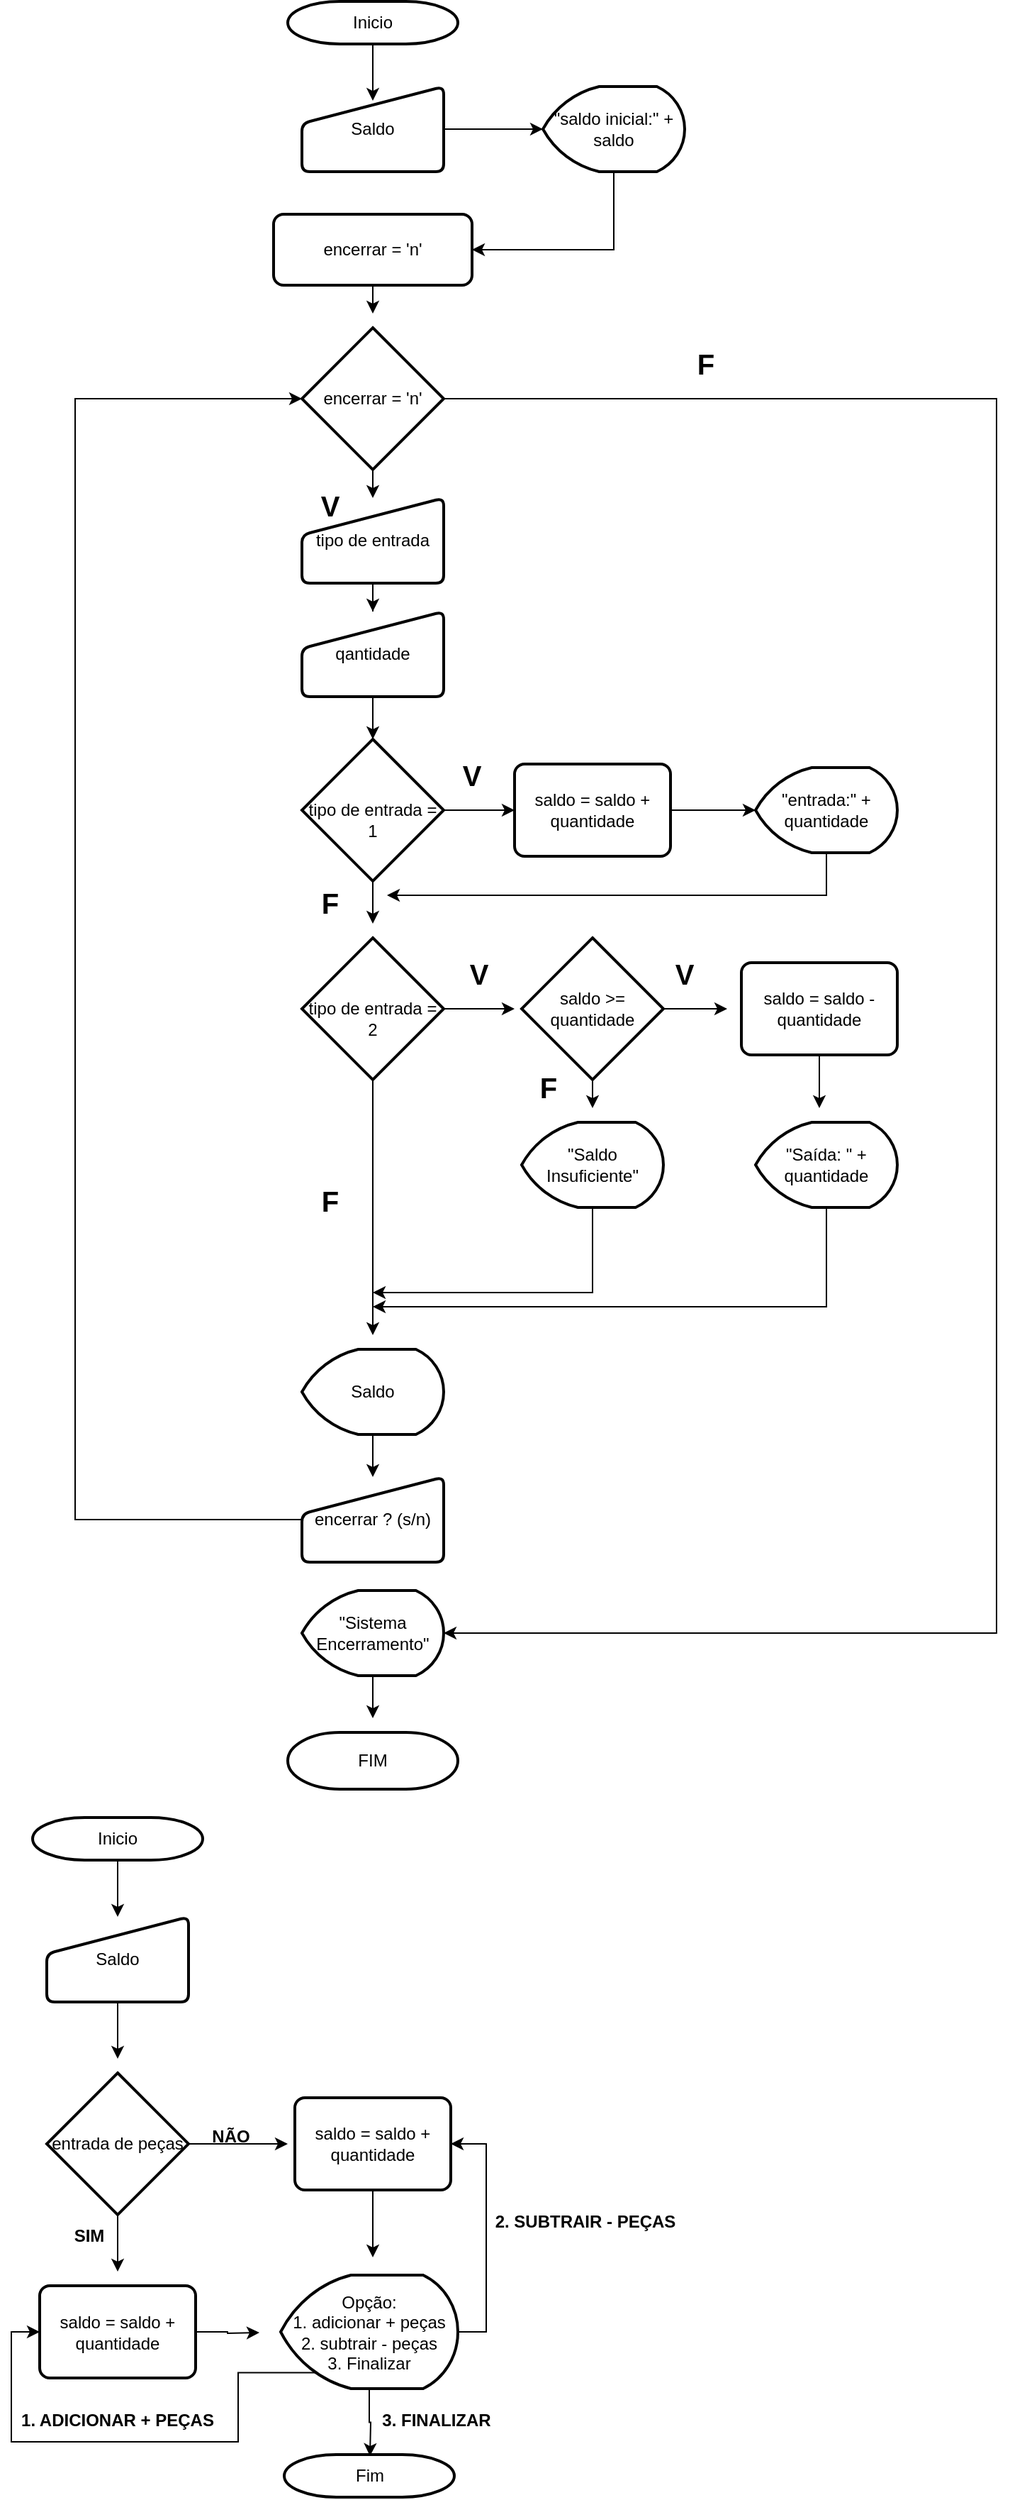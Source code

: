 <mxfile version="21.0.6" type="github">
  <diagram name="Página-1" id="WUZBNZjyS-Li2RwmIFBN">
    <mxGraphModel dx="1434" dy="730" grid="1" gridSize="10" guides="1" tooltips="1" connect="1" arrows="1" fold="1" page="1" pageScale="1" pageWidth="827" pageHeight="1169" math="0" shadow="0">
      <root>
        <mxCell id="0" />
        <mxCell id="1" parent="0" />
        <mxCell id="5WnhRsqnPIhOjYexiLJV-37" style="edgeStyle=orthogonalEdgeStyle;rounded=0;orthogonalLoop=1;jettySize=auto;html=1;entryX=0.5;entryY=0.167;entryDx=0;entryDy=0;entryPerimeter=0;" parent="1" source="5WnhRsqnPIhOjYexiLJV-2" target="5WnhRsqnPIhOjYexiLJV-3" edge="1">
          <mxGeometry relative="1" as="geometry" />
        </mxCell>
        <mxCell id="5WnhRsqnPIhOjYexiLJV-2" value="&lt;font style=&quot;vertical-align: inherit;&quot;&gt;&lt;font style=&quot;vertical-align: inherit;&quot;&gt;Inicio&lt;/font&gt;&lt;/font&gt;" style="strokeWidth=2;html=1;shape=mxgraph.flowchart.terminator;whiteSpace=wrap;" parent="1" vertex="1">
          <mxGeometry x="260" y="10" width="120" height="30" as="geometry" />
        </mxCell>
        <mxCell id="5WnhRsqnPIhOjYexiLJV-25" style="edgeStyle=orthogonalEdgeStyle;rounded=0;orthogonalLoop=1;jettySize=auto;html=1;exitX=1;exitY=0.5;exitDx=0;exitDy=0;entryX=0;entryY=0.5;entryDx=0;entryDy=0;entryPerimeter=0;" parent="1" source="5WnhRsqnPIhOjYexiLJV-3" target="5WnhRsqnPIhOjYexiLJV-6" edge="1">
          <mxGeometry relative="1" as="geometry">
            <mxPoint x="430" y="140" as="targetPoint" />
          </mxGeometry>
        </mxCell>
        <mxCell id="5WnhRsqnPIhOjYexiLJV-3" value="&lt;font style=&quot;vertical-align: inherit;&quot;&gt;&lt;font style=&quot;vertical-align: inherit;&quot;&gt;Saldo&lt;/font&gt;&lt;/font&gt;" style="html=1;strokeWidth=2;shape=manualInput;whiteSpace=wrap;rounded=1;size=26;arcSize=11;" parent="1" vertex="1">
          <mxGeometry x="270" y="70" width="100" height="60" as="geometry" />
        </mxCell>
        <mxCell id="5WnhRsqnPIhOjYexiLJV-26" style="edgeStyle=orthogonalEdgeStyle;rounded=0;orthogonalLoop=1;jettySize=auto;html=1;exitX=0.5;exitY=1;exitDx=0;exitDy=0;exitPerimeter=0;entryX=1;entryY=0.5;entryDx=0;entryDy=0;" parent="1" source="5WnhRsqnPIhOjYexiLJV-6" target="5WnhRsqnPIhOjYexiLJV-7" edge="1">
          <mxGeometry relative="1" as="geometry" />
        </mxCell>
        <mxCell id="5WnhRsqnPIhOjYexiLJV-6" value="&lt;font style=&quot;vertical-align: inherit;&quot;&gt;&lt;font style=&quot;vertical-align: inherit;&quot;&gt;&quot;saldo inicial:&quot; + saldo&lt;/font&gt;&lt;/font&gt;" style="strokeWidth=2;html=1;shape=mxgraph.flowchart.display;whiteSpace=wrap;" parent="1" vertex="1">
          <mxGeometry x="440" y="70" width="100" height="60" as="geometry" />
        </mxCell>
        <mxCell id="5WnhRsqnPIhOjYexiLJV-38" style="edgeStyle=orthogonalEdgeStyle;rounded=0;orthogonalLoop=1;jettySize=auto;html=1;exitX=0.5;exitY=1;exitDx=0;exitDy=0;" parent="1" source="5WnhRsqnPIhOjYexiLJV-7" edge="1">
          <mxGeometry relative="1" as="geometry">
            <mxPoint x="320" y="230" as="targetPoint" />
          </mxGeometry>
        </mxCell>
        <mxCell id="5WnhRsqnPIhOjYexiLJV-7" value="&lt;font style=&quot;vertical-align: inherit;&quot;&gt;&lt;font style=&quot;vertical-align: inherit;&quot;&gt;&lt;font style=&quot;vertical-align: inherit;&quot;&gt;&lt;font style=&quot;vertical-align: inherit;&quot;&gt;&lt;font style=&quot;vertical-align: inherit;&quot;&gt;&lt;font style=&quot;vertical-align: inherit;&quot;&gt;encerrar = &#39;n&#39;&lt;/font&gt;&lt;/font&gt;&lt;/font&gt;&lt;/font&gt;&lt;/font&gt;&lt;/font&gt;" style="rounded=1;whiteSpace=wrap;html=1;absoluteArcSize=1;arcSize=14;strokeWidth=2;" parent="1" vertex="1">
          <mxGeometry x="250" y="160" width="140" height="50" as="geometry" />
        </mxCell>
        <mxCell id="5WnhRsqnPIhOjYexiLJV-28" style="edgeStyle=orthogonalEdgeStyle;rounded=0;orthogonalLoop=1;jettySize=auto;html=1;exitX=0.5;exitY=1;exitDx=0;exitDy=0;exitPerimeter=0;entryX=0.5;entryY=0;entryDx=0;entryDy=0;" parent="1" source="5WnhRsqnPIhOjYexiLJV-8" target="5WnhRsqnPIhOjYexiLJV-10" edge="1">
          <mxGeometry relative="1" as="geometry" />
        </mxCell>
        <mxCell id="Y6IGtY3ygDkIOjYhv0Tw-9" style="edgeStyle=orthogonalEdgeStyle;rounded=0;orthogonalLoop=1;jettySize=auto;html=1;exitX=1;exitY=0.5;exitDx=0;exitDy=0;exitPerimeter=0;entryX=1;entryY=0.5;entryDx=0;entryDy=0;entryPerimeter=0;" parent="1" source="5WnhRsqnPIhOjYexiLJV-8" target="5WnhRsqnPIhOjYexiLJV-20" edge="1">
          <mxGeometry relative="1" as="geometry">
            <Array as="points">
              <mxPoint x="760" y="290" />
              <mxPoint x="760" y="1160" />
            </Array>
          </mxGeometry>
        </mxCell>
        <mxCell id="5WnhRsqnPIhOjYexiLJV-8" value="&lt;font style=&quot;vertical-align: inherit;&quot;&gt;&lt;font style=&quot;vertical-align: inherit;&quot;&gt;&lt;font style=&quot;vertical-align: inherit;&quot;&gt;&lt;font style=&quot;vertical-align: inherit;&quot;&gt;encerrar = &#39;n&#39;&lt;/font&gt;&lt;/font&gt;&lt;/font&gt;&lt;/font&gt;" style="strokeWidth=2;html=1;shape=mxgraph.flowchart.decision;whiteSpace=wrap;" parent="1" vertex="1">
          <mxGeometry x="270" y="240" width="100" height="100" as="geometry" />
        </mxCell>
        <mxCell id="5WnhRsqnPIhOjYexiLJV-31" style="edgeStyle=orthogonalEdgeStyle;rounded=0;orthogonalLoop=1;jettySize=auto;html=1;exitX=0.5;exitY=1;exitDx=0;exitDy=0;entryX=0.5;entryY=0;entryDx=0;entryDy=0;entryPerimeter=0;" parent="1" source="5WnhRsqnPIhOjYexiLJV-9" target="5WnhRsqnPIhOjYexiLJV-12" edge="1">
          <mxGeometry relative="1" as="geometry" />
        </mxCell>
        <mxCell id="5WnhRsqnPIhOjYexiLJV-9" value="&lt;font style=&quot;vertical-align: inherit;&quot;&gt;&lt;font style=&quot;vertical-align: inherit;&quot;&gt;qantidade&lt;/font&gt;&lt;/font&gt;" style="html=1;strokeWidth=2;shape=manualInput;whiteSpace=wrap;rounded=1;size=26;arcSize=11;" parent="1" vertex="1">
          <mxGeometry x="270" y="440" width="100" height="60" as="geometry" />
        </mxCell>
        <mxCell id="5WnhRsqnPIhOjYexiLJV-35" style="edgeStyle=orthogonalEdgeStyle;rounded=0;orthogonalLoop=1;jettySize=auto;html=1;exitX=0.5;exitY=1;exitDx=0;exitDy=0;" parent="1" source="5WnhRsqnPIhOjYexiLJV-10" target="5WnhRsqnPIhOjYexiLJV-9" edge="1">
          <mxGeometry relative="1" as="geometry" />
        </mxCell>
        <mxCell id="5WnhRsqnPIhOjYexiLJV-10" value="&lt;font style=&quot;vertical-align: inherit;&quot;&gt;&lt;font style=&quot;vertical-align: inherit;&quot;&gt;tipo de entrada&lt;/font&gt;&lt;/font&gt;" style="html=1;strokeWidth=2;shape=manualInput;whiteSpace=wrap;rounded=1;size=26;arcSize=11;" parent="1" vertex="1">
          <mxGeometry x="270" y="360" width="100" height="60" as="geometry" />
        </mxCell>
        <mxCell id="5WnhRsqnPIhOjYexiLJV-32" style="edgeStyle=orthogonalEdgeStyle;rounded=0;orthogonalLoop=1;jettySize=auto;html=1;entryX=0;entryY=0.5;entryDx=0;entryDy=0;" parent="1" source="5WnhRsqnPIhOjYexiLJV-12" target="5WnhRsqnPIhOjYexiLJV-14" edge="1">
          <mxGeometry relative="1" as="geometry" />
        </mxCell>
        <mxCell id="5WnhRsqnPIhOjYexiLJV-41" style="edgeStyle=orthogonalEdgeStyle;rounded=0;orthogonalLoop=1;jettySize=auto;html=1;exitX=0.5;exitY=1;exitDx=0;exitDy=0;exitPerimeter=0;" parent="1" source="5WnhRsqnPIhOjYexiLJV-12" edge="1">
          <mxGeometry relative="1" as="geometry">
            <mxPoint x="320" y="660" as="targetPoint" />
          </mxGeometry>
        </mxCell>
        <mxCell id="5WnhRsqnPIhOjYexiLJV-12" value="&lt;font style=&quot;vertical-align: inherit;&quot;&gt;&lt;font style=&quot;vertical-align: inherit;&quot;&gt;&lt;font style=&quot;vertical-align: inherit;&quot;&gt;&lt;font style=&quot;vertical-align: inherit;&quot;&gt;&lt;font style=&quot;vertical-align: inherit;&quot;&gt;&lt;font style=&quot;vertical-align: inherit;&quot;&gt;&lt;br&gt;tipo de entrada = 1&lt;/font&gt;&lt;/font&gt;&lt;/font&gt;&lt;/font&gt;&lt;/font&gt;&lt;/font&gt;" style="strokeWidth=2;html=1;shape=mxgraph.flowchart.decision;whiteSpace=wrap;" parent="1" vertex="1">
          <mxGeometry x="270" y="530" width="100" height="100" as="geometry" />
        </mxCell>
        <mxCell id="5WnhRsqnPIhOjYexiLJV-46" style="edgeStyle=orthogonalEdgeStyle;rounded=0;orthogonalLoop=1;jettySize=auto;html=1;" parent="1" source="5WnhRsqnPIhOjYexiLJV-13" edge="1">
          <mxGeometry relative="1" as="geometry">
            <mxPoint x="330" y="640" as="targetPoint" />
            <Array as="points">
              <mxPoint x="640" y="640" />
            </Array>
          </mxGeometry>
        </mxCell>
        <mxCell id="5WnhRsqnPIhOjYexiLJV-13" value="&lt;font style=&quot;vertical-align: inherit;&quot;&gt;&lt;font style=&quot;vertical-align: inherit;&quot;&gt;&quot;entrada:&quot; + quantidade&lt;/font&gt;&lt;/font&gt;" style="strokeWidth=2;html=1;shape=mxgraph.flowchart.display;whiteSpace=wrap;" parent="1" vertex="1">
          <mxGeometry x="590" y="550" width="100" height="60" as="geometry" />
        </mxCell>
        <mxCell id="5WnhRsqnPIhOjYexiLJV-33" style="edgeStyle=orthogonalEdgeStyle;rounded=0;orthogonalLoop=1;jettySize=auto;html=1;entryX=0;entryY=0.5;entryDx=0;entryDy=0;entryPerimeter=0;" parent="1" source="5WnhRsqnPIhOjYexiLJV-14" target="5WnhRsqnPIhOjYexiLJV-13" edge="1">
          <mxGeometry relative="1" as="geometry" />
        </mxCell>
        <mxCell id="5WnhRsqnPIhOjYexiLJV-14" value="&lt;font style=&quot;vertical-align: inherit;&quot;&gt;&lt;font style=&quot;vertical-align: inherit;&quot;&gt;saldo = saldo + quantidade&lt;/font&gt;&lt;/font&gt;" style="rounded=1;whiteSpace=wrap;html=1;absoluteArcSize=1;arcSize=14;strokeWidth=2;" parent="1" vertex="1">
          <mxGeometry x="420" y="547.5" width="110" height="65" as="geometry" />
        </mxCell>
        <mxCell id="5WnhRsqnPIhOjYexiLJV-44" style="edgeStyle=orthogonalEdgeStyle;rounded=0;orthogonalLoop=1;jettySize=auto;html=1;exitX=1;exitY=0.5;exitDx=0;exitDy=0;exitPerimeter=0;" parent="1" source="5WnhRsqnPIhOjYexiLJV-15" edge="1">
          <mxGeometry relative="1" as="geometry">
            <mxPoint x="570" y="720" as="targetPoint" />
          </mxGeometry>
        </mxCell>
        <mxCell id="Y6IGtY3ygDkIOjYhv0Tw-1" style="edgeStyle=orthogonalEdgeStyle;rounded=0;orthogonalLoop=1;jettySize=auto;html=1;exitX=0.5;exitY=1;exitDx=0;exitDy=0;exitPerimeter=0;" parent="1" source="5WnhRsqnPIhOjYexiLJV-15" edge="1">
          <mxGeometry relative="1" as="geometry">
            <mxPoint x="475" y="790" as="targetPoint" />
          </mxGeometry>
        </mxCell>
        <mxCell id="5WnhRsqnPIhOjYexiLJV-15" value="&lt;font style=&quot;vertical-align: inherit;&quot;&gt;&lt;font style=&quot;vertical-align: inherit;&quot;&gt;saldo &amp;gt;= quantidade&lt;/font&gt;&lt;/font&gt;" style="strokeWidth=2;html=1;shape=mxgraph.flowchart.decision;whiteSpace=wrap;" parent="1" vertex="1">
          <mxGeometry x="425" y="670" width="100" height="100" as="geometry" />
        </mxCell>
        <mxCell id="5WnhRsqnPIhOjYexiLJV-43" style="edgeStyle=orthogonalEdgeStyle;rounded=0;orthogonalLoop=1;jettySize=auto;html=1;" parent="1" source="5WnhRsqnPIhOjYexiLJV-16" edge="1">
          <mxGeometry relative="1" as="geometry">
            <mxPoint x="420" y="720" as="targetPoint" />
          </mxGeometry>
        </mxCell>
        <mxCell id="Y6IGtY3ygDkIOjYhv0Tw-3" style="edgeStyle=orthogonalEdgeStyle;rounded=0;orthogonalLoop=1;jettySize=auto;html=1;exitX=0.5;exitY=1;exitDx=0;exitDy=0;exitPerimeter=0;" parent="1" source="5WnhRsqnPIhOjYexiLJV-16" edge="1">
          <mxGeometry relative="1" as="geometry">
            <mxPoint x="320" y="950" as="targetPoint" />
          </mxGeometry>
        </mxCell>
        <mxCell id="5WnhRsqnPIhOjYexiLJV-16" value="&lt;font style=&quot;vertical-align: inherit;&quot;&gt;&lt;font style=&quot;vertical-align: inherit;&quot;&gt;&lt;font style=&quot;vertical-align: inherit;&quot;&gt;&lt;font style=&quot;vertical-align: inherit;&quot;&gt;&lt;font style=&quot;vertical-align: inherit;&quot;&gt;&lt;font style=&quot;vertical-align: inherit;&quot;&gt;&lt;br&gt;tipo de entrada = &lt;br&gt;2&lt;/font&gt;&lt;/font&gt;&lt;/font&gt;&lt;/font&gt;&lt;/font&gt;&lt;/font&gt;" style="strokeWidth=2;html=1;shape=mxgraph.flowchart.decision;whiteSpace=wrap;" parent="1" vertex="1">
          <mxGeometry x="270" y="670" width="100" height="100" as="geometry" />
        </mxCell>
        <mxCell id="Y6IGtY3ygDkIOjYhv0Tw-2" style="edgeStyle=orthogonalEdgeStyle;rounded=0;orthogonalLoop=1;jettySize=auto;html=1;exitX=0.5;exitY=1;exitDx=0;exitDy=0;" parent="1" source="5WnhRsqnPIhOjYexiLJV-17" edge="1">
          <mxGeometry relative="1" as="geometry">
            <mxPoint x="635" y="790" as="targetPoint" />
          </mxGeometry>
        </mxCell>
        <mxCell id="5WnhRsqnPIhOjYexiLJV-17" value="&lt;font style=&quot;vertical-align: inherit;&quot;&gt;&lt;font style=&quot;vertical-align: inherit;&quot;&gt;saldo = saldo - quantidade&lt;/font&gt;&lt;/font&gt;" style="rounded=1;whiteSpace=wrap;html=1;absoluteArcSize=1;arcSize=14;strokeWidth=2;" parent="1" vertex="1">
          <mxGeometry x="580" y="687.5" width="110" height="65" as="geometry" />
        </mxCell>
        <mxCell id="Y6IGtY3ygDkIOjYhv0Tw-5" style="edgeStyle=orthogonalEdgeStyle;rounded=0;orthogonalLoop=1;jettySize=auto;html=1;" parent="1" source="5WnhRsqnPIhOjYexiLJV-18" edge="1">
          <mxGeometry relative="1" as="geometry">
            <mxPoint x="320" y="930" as="targetPoint" />
            <Array as="points">
              <mxPoint x="640" y="930" />
              <mxPoint x="330" y="930" />
            </Array>
          </mxGeometry>
        </mxCell>
        <mxCell id="5WnhRsqnPIhOjYexiLJV-18" value="&lt;font style=&quot;vertical-align: inherit;&quot;&gt;&lt;font style=&quot;vertical-align: inherit;&quot;&gt;&quot;Saída: &quot; + quantidade&lt;/font&gt;&lt;/font&gt;" style="strokeWidth=2;html=1;shape=mxgraph.flowchart.display;whiteSpace=wrap;" parent="1" vertex="1">
          <mxGeometry x="590" y="800" width="100" height="60" as="geometry" />
        </mxCell>
        <mxCell id="Y6IGtY3ygDkIOjYhv0Tw-4" style="edgeStyle=orthogonalEdgeStyle;rounded=0;orthogonalLoop=1;jettySize=auto;html=1;" parent="1" source="5WnhRsqnPIhOjYexiLJV-19" edge="1">
          <mxGeometry relative="1" as="geometry">
            <mxPoint x="320" y="920" as="targetPoint" />
            <Array as="points">
              <mxPoint x="475" y="920" />
            </Array>
          </mxGeometry>
        </mxCell>
        <mxCell id="5WnhRsqnPIhOjYexiLJV-19" value="&lt;font style=&quot;vertical-align: inherit;&quot;&gt;&lt;font style=&quot;vertical-align: inherit;&quot;&gt;&quot;Saldo Insuficiente&quot;&lt;/font&gt;&lt;/font&gt;" style="strokeWidth=2;html=1;shape=mxgraph.flowchart.display;whiteSpace=wrap;" parent="1" vertex="1">
          <mxGeometry x="425" y="800" width="100" height="60" as="geometry" />
        </mxCell>
        <mxCell id="Y6IGtY3ygDkIOjYhv0Tw-7" style="edgeStyle=orthogonalEdgeStyle;rounded=0;orthogonalLoop=1;jettySize=auto;html=1;exitX=0.5;exitY=1;exitDx=0;exitDy=0;exitPerimeter=0;" parent="1" source="5WnhRsqnPIhOjYexiLJV-20" edge="1">
          <mxGeometry relative="1" as="geometry">
            <mxPoint x="320" y="1220" as="targetPoint" />
          </mxGeometry>
        </mxCell>
        <mxCell id="5WnhRsqnPIhOjYexiLJV-20" value="&lt;font style=&quot;vertical-align: inherit;&quot;&gt;&lt;font style=&quot;vertical-align: inherit;&quot;&gt;&quot;Sistema Encerramento&quot;&lt;/font&gt;&lt;/font&gt;" style="strokeWidth=2;html=1;shape=mxgraph.flowchart.display;whiteSpace=wrap;" parent="1" vertex="1">
          <mxGeometry x="270" y="1130" width="100" height="60" as="geometry" />
        </mxCell>
        <mxCell id="Y6IGtY3ygDkIOjYhv0Tw-6" style="edgeStyle=orthogonalEdgeStyle;rounded=0;orthogonalLoop=1;jettySize=auto;html=1;exitX=0.5;exitY=1;exitDx=0;exitDy=0;exitPerimeter=0;entryX=0.5;entryY=0;entryDx=0;entryDy=0;" parent="1" source="5WnhRsqnPIhOjYexiLJV-21" target="5WnhRsqnPIhOjYexiLJV-22" edge="1">
          <mxGeometry relative="1" as="geometry" />
        </mxCell>
        <mxCell id="5WnhRsqnPIhOjYexiLJV-21" value="&lt;font style=&quot;vertical-align: inherit;&quot;&gt;&lt;font style=&quot;vertical-align: inherit;&quot;&gt;Saldo&lt;/font&gt;&lt;/font&gt;" style="strokeWidth=2;html=1;shape=mxgraph.flowchart.display;whiteSpace=wrap;" parent="1" vertex="1">
          <mxGeometry x="270" y="960" width="100" height="60" as="geometry" />
        </mxCell>
        <mxCell id="Y6IGtY3ygDkIOjYhv0Tw-8" style="edgeStyle=orthogonalEdgeStyle;rounded=0;orthogonalLoop=1;jettySize=auto;html=1;entryX=0;entryY=0.5;entryDx=0;entryDy=0;entryPerimeter=0;" parent="1" source="5WnhRsqnPIhOjYexiLJV-22" target="5WnhRsqnPIhOjYexiLJV-8" edge="1">
          <mxGeometry relative="1" as="geometry">
            <mxPoint x="140" y="280" as="targetPoint" />
            <Array as="points">
              <mxPoint x="110" y="1080" />
              <mxPoint x="110" y="290" />
            </Array>
          </mxGeometry>
        </mxCell>
        <mxCell id="5WnhRsqnPIhOjYexiLJV-22" value="&lt;font style=&quot;vertical-align: inherit;&quot;&gt;&lt;font style=&quot;vertical-align: inherit;&quot;&gt;encerrar ? (s/n)&lt;/font&gt;&lt;/font&gt;" style="html=1;strokeWidth=2;shape=manualInput;whiteSpace=wrap;rounded=1;size=26;arcSize=11;" parent="1" vertex="1">
          <mxGeometry x="270" y="1050" width="100" height="60" as="geometry" />
        </mxCell>
        <mxCell id="5WnhRsqnPIhOjYexiLJV-23" value="&lt;font style=&quot;vertical-align: inherit;&quot;&gt;&lt;font style=&quot;vertical-align: inherit;&quot;&gt;FIM&lt;/font&gt;&lt;/font&gt;" style="strokeWidth=2;html=1;shape=mxgraph.flowchart.terminator;whiteSpace=wrap;" parent="1" vertex="1">
          <mxGeometry x="260" y="1230" width="120" height="40" as="geometry" />
        </mxCell>
        <mxCell id="Y6IGtY3ygDkIOjYhv0Tw-10" value="&lt;font style=&quot;vertical-align: inherit;&quot;&gt;&lt;font style=&quot;vertical-align: inherit;&quot;&gt;&lt;font style=&quot;vertical-align: inherit;&quot;&gt;&lt;font size=&quot;1&quot; style=&quot;vertical-align: inherit;&quot;&gt;&lt;b style=&quot;font-size: 20px;&quot;&gt;V&lt;/b&gt;&lt;/font&gt;&lt;/font&gt;&lt;/font&gt;&lt;/font&gt;" style="text;strokeColor=none;align=center;fillColor=none;html=1;verticalAlign=middle;whiteSpace=wrap;rounded=0;" parent="1" vertex="1">
          <mxGeometry x="360" y="540" width="60" height="30" as="geometry" />
        </mxCell>
        <mxCell id="Y6IGtY3ygDkIOjYhv0Tw-11" value="&lt;font style=&quot;vertical-align: inherit;&quot;&gt;&lt;font style=&quot;vertical-align: inherit;&quot;&gt;&lt;font style=&quot;vertical-align: inherit;&quot;&gt;&lt;font size=&quot;1&quot; style=&quot;vertical-align: inherit;&quot;&gt;&lt;b style=&quot;font-size: 20px;&quot;&gt;V&lt;/b&gt;&lt;/font&gt;&lt;/font&gt;&lt;/font&gt;&lt;/font&gt;" style="text;strokeColor=none;align=center;fillColor=none;html=1;verticalAlign=middle;whiteSpace=wrap;rounded=0;" parent="1" vertex="1">
          <mxGeometry x="260" y="350" width="60" height="30" as="geometry" />
        </mxCell>
        <mxCell id="Y6IGtY3ygDkIOjYhv0Tw-12" value="&lt;font style=&quot;vertical-align: inherit;&quot;&gt;&lt;font style=&quot;vertical-align: inherit;&quot;&gt;&lt;font style=&quot;vertical-align: inherit;&quot;&gt;&lt;font size=&quot;1&quot; style=&quot;vertical-align: inherit;&quot;&gt;&lt;b style=&quot;font-size: 20px;&quot;&gt;&lt;font style=&quot;vertical-align: inherit;&quot;&gt;&lt;font style=&quot;vertical-align: inherit;&quot;&gt;F&lt;/font&gt;&lt;/font&gt;&lt;/b&gt;&lt;/font&gt;&lt;/font&gt;&lt;/font&gt;&lt;/font&gt;" style="text;strokeColor=none;align=center;fillColor=none;html=1;verticalAlign=middle;whiteSpace=wrap;rounded=0;" parent="1" vertex="1">
          <mxGeometry x="525" y="250" width="60" height="30" as="geometry" />
        </mxCell>
        <mxCell id="Y6IGtY3ygDkIOjYhv0Tw-13" value="&lt;font style=&quot;vertical-align: inherit;&quot;&gt;&lt;font style=&quot;vertical-align: inherit;&quot;&gt;&lt;font style=&quot;vertical-align: inherit;&quot;&gt;&lt;font size=&quot;1&quot; style=&quot;vertical-align: inherit;&quot;&gt;&lt;b style=&quot;font-size: 20px;&quot;&gt;&lt;font style=&quot;vertical-align: inherit;&quot;&gt;&lt;font style=&quot;vertical-align: inherit;&quot;&gt;F&lt;/font&gt;&lt;/font&gt;&lt;/b&gt;&lt;/font&gt;&lt;/font&gt;&lt;/font&gt;&lt;/font&gt;" style="text;strokeColor=none;align=center;fillColor=none;html=1;verticalAlign=middle;whiteSpace=wrap;rounded=0;" parent="1" vertex="1">
          <mxGeometry x="260" y="630" width="60" height="30" as="geometry" />
        </mxCell>
        <mxCell id="Y6IGtY3ygDkIOjYhv0Tw-14" value="&lt;font style=&quot;vertical-align: inherit;&quot;&gt;&lt;font style=&quot;vertical-align: inherit;&quot;&gt;&lt;font style=&quot;vertical-align: inherit;&quot;&gt;&lt;font size=&quot;1&quot; style=&quot;vertical-align: inherit;&quot;&gt;&lt;b style=&quot;font-size: 20px;&quot;&gt;V&lt;/b&gt;&lt;/font&gt;&lt;/font&gt;&lt;/font&gt;&lt;/font&gt;" style="text;strokeColor=none;align=center;fillColor=none;html=1;verticalAlign=middle;whiteSpace=wrap;rounded=0;" parent="1" vertex="1">
          <mxGeometry x="365" y="680" width="60" height="30" as="geometry" />
        </mxCell>
        <mxCell id="Y6IGtY3ygDkIOjYhv0Tw-15" value="&lt;font style=&quot;vertical-align: inherit;&quot;&gt;&lt;font style=&quot;vertical-align: inherit;&quot;&gt;&lt;font style=&quot;vertical-align: inherit;&quot;&gt;&lt;font size=&quot;1&quot; style=&quot;vertical-align: inherit;&quot;&gt;&lt;b style=&quot;font-size: 20px;&quot;&gt;V&lt;/b&gt;&lt;/font&gt;&lt;/font&gt;&lt;/font&gt;&lt;/font&gt;" style="text;strokeColor=none;align=center;fillColor=none;html=1;verticalAlign=middle;whiteSpace=wrap;rounded=0;" parent="1" vertex="1">
          <mxGeometry x="510" y="680" width="60" height="30" as="geometry" />
        </mxCell>
        <mxCell id="Y6IGtY3ygDkIOjYhv0Tw-16" value="&lt;font style=&quot;vertical-align: inherit;&quot;&gt;&lt;font style=&quot;vertical-align: inherit;&quot;&gt;&lt;font style=&quot;vertical-align: inherit;&quot;&gt;&lt;font size=&quot;1&quot; style=&quot;vertical-align: inherit;&quot;&gt;&lt;b style=&quot;font-size: 20px;&quot;&gt;&lt;font style=&quot;vertical-align: inherit;&quot;&gt;&lt;font style=&quot;vertical-align: inherit;&quot;&gt;F&lt;/font&gt;&lt;/font&gt;&lt;/b&gt;&lt;/font&gt;&lt;/font&gt;&lt;/font&gt;&lt;/font&gt;" style="text;strokeColor=none;align=center;fillColor=none;html=1;verticalAlign=middle;whiteSpace=wrap;rounded=0;" parent="1" vertex="1">
          <mxGeometry x="260" y="840" width="60" height="30" as="geometry" />
        </mxCell>
        <mxCell id="Y6IGtY3ygDkIOjYhv0Tw-17" value="&lt;font style=&quot;vertical-align: inherit;&quot;&gt;&lt;font style=&quot;vertical-align: inherit;&quot;&gt;&lt;font style=&quot;vertical-align: inherit;&quot;&gt;&lt;font size=&quot;1&quot; style=&quot;vertical-align: inherit;&quot;&gt;&lt;b style=&quot;font-size: 20px;&quot;&gt;&lt;font style=&quot;vertical-align: inherit;&quot;&gt;&lt;font style=&quot;vertical-align: inherit;&quot;&gt;F&lt;/font&gt;&lt;/font&gt;&lt;/b&gt;&lt;/font&gt;&lt;/font&gt;&lt;/font&gt;&lt;/font&gt;" style="text;strokeColor=none;align=center;fillColor=none;html=1;verticalAlign=middle;whiteSpace=wrap;rounded=0;" parent="1" vertex="1">
          <mxGeometry x="414" y="760" width="60" height="30" as="geometry" />
        </mxCell>
        <mxCell id="lgg4vNgZgT5B0z3W6UN8-17" style="edgeStyle=orthogonalEdgeStyle;rounded=0;orthogonalLoop=1;jettySize=auto;html=1;exitX=0.5;exitY=1;exitDx=0;exitDy=0;exitPerimeter=0;" edge="1" parent="1" source="lgg4vNgZgT5B0z3W6UN8-1">
          <mxGeometry relative="1" as="geometry">
            <mxPoint x="140" y="1360" as="targetPoint" />
          </mxGeometry>
        </mxCell>
        <mxCell id="lgg4vNgZgT5B0z3W6UN8-1" value="&lt;font style=&quot;vertical-align: inherit;&quot;&gt;&lt;font style=&quot;vertical-align: inherit;&quot;&gt;Inicio&lt;/font&gt;&lt;/font&gt;" style="strokeWidth=2;html=1;shape=mxgraph.flowchart.terminator;whiteSpace=wrap;" vertex="1" parent="1">
          <mxGeometry x="80" y="1290" width="120" height="30" as="geometry" />
        </mxCell>
        <mxCell id="lgg4vNgZgT5B0z3W6UN8-18" style="edgeStyle=orthogonalEdgeStyle;rounded=0;orthogonalLoop=1;jettySize=auto;html=1;exitX=0.5;exitY=1;exitDx=0;exitDy=0;" edge="1" parent="1" source="lgg4vNgZgT5B0z3W6UN8-2">
          <mxGeometry relative="1" as="geometry">
            <mxPoint x="140" y="1460" as="targetPoint" />
          </mxGeometry>
        </mxCell>
        <mxCell id="lgg4vNgZgT5B0z3W6UN8-2" value="&lt;font style=&quot;vertical-align: inherit;&quot;&gt;&lt;font style=&quot;vertical-align: inherit;&quot;&gt;Saldo&lt;/font&gt;&lt;/font&gt;" style="html=1;strokeWidth=2;shape=manualInput;whiteSpace=wrap;rounded=1;size=26;arcSize=11;" vertex="1" parent="1">
          <mxGeometry x="90" y="1360" width="100" height="60" as="geometry" />
        </mxCell>
        <mxCell id="lgg4vNgZgT5B0z3W6UN8-15" style="edgeStyle=orthogonalEdgeStyle;rounded=0;orthogonalLoop=1;jettySize=auto;html=1;" edge="1" parent="1" source="lgg4vNgZgT5B0z3W6UN8-3">
          <mxGeometry relative="1" as="geometry">
            <mxPoint x="260" y="1520" as="targetPoint" />
          </mxGeometry>
        </mxCell>
        <mxCell id="lgg4vNgZgT5B0z3W6UN8-16" style="edgeStyle=orthogonalEdgeStyle;rounded=0;orthogonalLoop=1;jettySize=auto;html=1;exitX=0.5;exitY=1;exitDx=0;exitDy=0;exitPerimeter=0;" edge="1" parent="1" source="lgg4vNgZgT5B0z3W6UN8-3">
          <mxGeometry relative="1" as="geometry">
            <mxPoint x="140" y="1610" as="targetPoint" />
          </mxGeometry>
        </mxCell>
        <mxCell id="lgg4vNgZgT5B0z3W6UN8-3" value="entrada de peças" style="strokeWidth=2;html=1;shape=mxgraph.flowchart.decision;whiteSpace=wrap;" vertex="1" parent="1">
          <mxGeometry x="90" y="1470" width="100" height="100" as="geometry" />
        </mxCell>
        <mxCell id="lgg4vNgZgT5B0z3W6UN8-9" style="edgeStyle=orthogonalEdgeStyle;rounded=0;orthogonalLoop=1;jettySize=auto;html=1;exitX=0.5;exitY=1;exitDx=0;exitDy=0;" edge="1" parent="1" source="lgg4vNgZgT5B0z3W6UN8-5">
          <mxGeometry relative="1" as="geometry">
            <mxPoint x="320" y="1600" as="targetPoint" />
          </mxGeometry>
        </mxCell>
        <mxCell id="lgg4vNgZgT5B0z3W6UN8-5" value="&lt;font style=&quot;vertical-align: inherit;&quot;&gt;&lt;font style=&quot;vertical-align: inherit;&quot;&gt;saldo = saldo + quantidade&lt;/font&gt;&lt;/font&gt;" style="rounded=1;whiteSpace=wrap;html=1;absoluteArcSize=1;arcSize=14;strokeWidth=2;" vertex="1" parent="1">
          <mxGeometry x="265" y="1487.5" width="110" height="65" as="geometry" />
        </mxCell>
        <mxCell id="lgg4vNgZgT5B0z3W6UN8-8" style="edgeStyle=orthogonalEdgeStyle;rounded=0;orthogonalLoop=1;jettySize=auto;html=1;exitX=1;exitY=0.5;exitDx=0;exitDy=0;" edge="1" parent="1" source="lgg4vNgZgT5B0z3W6UN8-6">
          <mxGeometry relative="1" as="geometry">
            <mxPoint x="240" y="1653" as="targetPoint" />
          </mxGeometry>
        </mxCell>
        <mxCell id="lgg4vNgZgT5B0z3W6UN8-6" value="&lt;font style=&quot;vertical-align: inherit;&quot;&gt;&lt;font style=&quot;vertical-align: inherit;&quot;&gt;saldo = saldo + quantidade&lt;/font&gt;&lt;/font&gt;" style="rounded=1;whiteSpace=wrap;html=1;absoluteArcSize=1;arcSize=14;strokeWidth=2;" vertex="1" parent="1">
          <mxGeometry x="85" y="1620" width="110" height="65" as="geometry" />
        </mxCell>
        <mxCell id="lgg4vNgZgT5B0z3W6UN8-10" style="edgeStyle=orthogonalEdgeStyle;rounded=0;orthogonalLoop=1;jettySize=auto;html=1;exitX=1;exitY=0.5;exitDx=0;exitDy=0;exitPerimeter=0;entryX=1;entryY=0.5;entryDx=0;entryDy=0;" edge="1" parent="1" source="lgg4vNgZgT5B0z3W6UN8-7" target="lgg4vNgZgT5B0z3W6UN8-5">
          <mxGeometry relative="1" as="geometry" />
        </mxCell>
        <mxCell id="lgg4vNgZgT5B0z3W6UN8-11" style="edgeStyle=orthogonalEdgeStyle;rounded=0;orthogonalLoop=1;jettySize=auto;html=1;exitX=0.2;exitY=0.86;exitDx=0;exitDy=0;exitPerimeter=0;entryX=0;entryY=0.5;entryDx=0;entryDy=0;" edge="1" parent="1" source="lgg4vNgZgT5B0z3W6UN8-7" target="lgg4vNgZgT5B0z3W6UN8-6">
          <mxGeometry relative="1" as="geometry">
            <Array as="points">
              <mxPoint x="225" y="1681" />
              <mxPoint x="225" y="1730" />
              <mxPoint x="65" y="1730" />
              <mxPoint x="65" y="1653" />
            </Array>
          </mxGeometry>
        </mxCell>
        <mxCell id="lgg4vNgZgT5B0z3W6UN8-13" style="edgeStyle=orthogonalEdgeStyle;rounded=0;orthogonalLoop=1;jettySize=auto;html=1;exitX=0.5;exitY=1;exitDx=0;exitDy=0;exitPerimeter=0;" edge="1" parent="1" source="lgg4vNgZgT5B0z3W6UN8-7">
          <mxGeometry relative="1" as="geometry">
            <mxPoint x="318" y="1740" as="targetPoint" />
          </mxGeometry>
        </mxCell>
        <mxCell id="lgg4vNgZgT5B0z3W6UN8-7" value="&lt;font style=&quot;vertical-align: inherit;&quot;&gt;&lt;font style=&quot;vertical-align: inherit;&quot;&gt;Opção:&lt;br&gt;1. adicionar + peças&lt;br&gt;2. subtrair - peças&lt;br&gt;3. Finalizar&lt;br&gt;&lt;/font&gt;&lt;/font&gt;" style="strokeWidth=2;html=1;shape=mxgraph.flowchart.display;whiteSpace=wrap;" vertex="1" parent="1">
          <mxGeometry x="255" y="1612.5" width="125" height="80" as="geometry" />
        </mxCell>
        <mxCell id="lgg4vNgZgT5B0z3W6UN8-14" value="&lt;font style=&quot;vertical-align: inherit;&quot;&gt;&lt;font style=&quot;vertical-align: inherit;&quot;&gt;Fim&lt;/font&gt;&lt;/font&gt;" style="strokeWidth=2;html=1;shape=mxgraph.flowchart.terminator;whiteSpace=wrap;" vertex="1" parent="1">
          <mxGeometry x="257.5" y="1739" width="120" height="30" as="geometry" />
        </mxCell>
        <mxCell id="lgg4vNgZgT5B0z3W6UN8-19" value="&lt;b&gt;NÃO&lt;/b&gt;" style="text;strokeColor=none;align=center;fillColor=none;html=1;verticalAlign=middle;whiteSpace=wrap;rounded=0;" vertex="1" parent="1">
          <mxGeometry x="190" y="1500" width="60" height="30" as="geometry" />
        </mxCell>
        <mxCell id="lgg4vNgZgT5B0z3W6UN8-20" value="&lt;b&gt;SIM&lt;br&gt;&lt;/b&gt;" style="text;strokeColor=none;align=center;fillColor=none;html=1;verticalAlign=middle;whiteSpace=wrap;rounded=0;" vertex="1" parent="1">
          <mxGeometry x="90" y="1570" width="60" height="30" as="geometry" />
        </mxCell>
        <mxCell id="lgg4vNgZgT5B0z3W6UN8-21" value="&lt;b&gt;1. ADICIONAR + PEÇAS&lt;br&gt;&lt;/b&gt;" style="text;strokeColor=none;align=center;fillColor=none;html=1;verticalAlign=middle;whiteSpace=wrap;rounded=0;" vertex="1" parent="1">
          <mxGeometry x="70" y="1700" width="140" height="30" as="geometry" />
        </mxCell>
        <mxCell id="lgg4vNgZgT5B0z3W6UN8-24" value="&lt;b&gt;2. SUBTRAIR - PEÇAS&lt;br&gt;&lt;/b&gt;" style="text;strokeColor=none;align=center;fillColor=none;html=1;verticalAlign=middle;whiteSpace=wrap;rounded=0;" vertex="1" parent="1">
          <mxGeometry x="400" y="1560" width="140" height="30" as="geometry" />
        </mxCell>
        <mxCell id="lgg4vNgZgT5B0z3W6UN8-25" value="&lt;b&gt;3. FINALIZAR&lt;br&gt;&lt;/b&gt;" style="text;strokeColor=none;align=center;fillColor=none;html=1;verticalAlign=middle;whiteSpace=wrap;rounded=0;" vertex="1" parent="1">
          <mxGeometry x="320" y="1700" width="90" height="30" as="geometry" />
        </mxCell>
      </root>
    </mxGraphModel>
  </diagram>
</mxfile>
